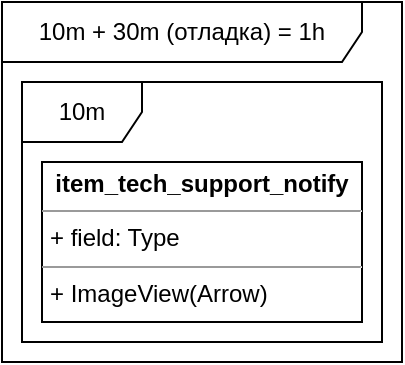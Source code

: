 <mxfile version="20.3.0" type="github">
  <diagram id="3Gn4apHO7zfne6hzBfNp" name="Страница 1">
    <mxGraphModel dx="728" dy="462" grid="1" gridSize="10" guides="1" tooltips="1" connect="1" arrows="1" fold="1" page="1" pageScale="1" pageWidth="827" pageHeight="1169" math="0" shadow="0">
      <root>
        <mxCell id="0" />
        <mxCell id="1" parent="0" />
        <mxCell id="cFsGh7mrUJ8jpzx5-hc0-1" value="&lt;p style=&quot;margin:0px;margin-top:4px;text-align:center;&quot;&gt;&lt;b&gt;item_tech_support_notify&lt;/b&gt;&lt;/p&gt;&lt;hr size=&quot;1&quot;&gt;&lt;p style=&quot;margin:0px;margin-left:4px;&quot;&gt;+ field: Type&lt;/p&gt;&lt;hr size=&quot;1&quot;&gt;&lt;p style=&quot;margin:0px;margin-left:4px;&quot;&gt;+ ImageView(Arrow)&lt;br&gt;&lt;/p&gt;" style="verticalAlign=top;align=left;overflow=fill;fontSize=12;fontFamily=Helvetica;html=1;" vertex="1" parent="1">
          <mxGeometry x="80" y="80" width="160" height="80" as="geometry" />
        </mxCell>
        <mxCell id="cFsGh7mrUJ8jpzx5-hc0-6" value="10m" style="shape=umlFrame;whiteSpace=wrap;html=1;" vertex="1" parent="1">
          <mxGeometry x="70" y="40" width="180" height="130" as="geometry" />
        </mxCell>
        <mxCell id="cFsGh7mrUJ8jpzx5-hc0-11" value="10m + 30m (отладка) = 1h" style="shape=umlFrame;whiteSpace=wrap;html=1;width=180;height=30;" vertex="1" parent="1">
          <mxGeometry x="60" width="200" height="180" as="geometry" />
        </mxCell>
      </root>
    </mxGraphModel>
  </diagram>
</mxfile>
